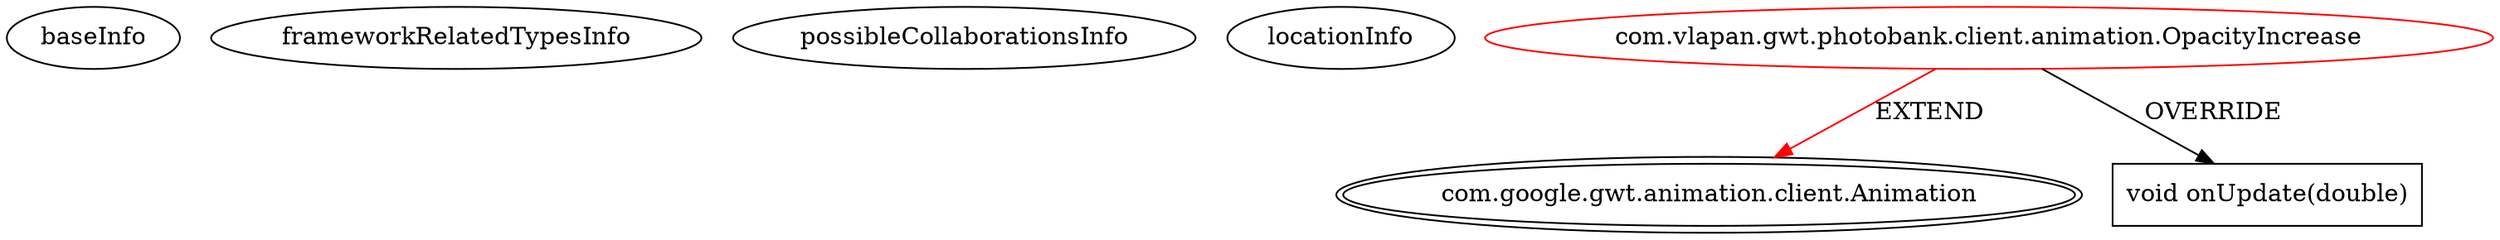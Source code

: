 digraph {
baseInfo[graphId=4588,category="extension_graph",isAnonymous=false,possibleRelation=false]
frameworkRelatedTypesInfo[0="com.google.gwt.animation.client.Animation"]
possibleCollaborationsInfo[]
locationInfo[projectName="vlapan-PhotoBank",filePath="/vlapan-PhotoBank/PhotoBank-master/src/com/vlapan/gwt/photobank/client/animation/OpacityIncrease.java",contextSignature="OpacityIncrease",graphId="4588"]
0[label="com.vlapan.gwt.photobank.client.animation.OpacityIncrease",vertexType="ROOT_CLIENT_CLASS_DECLARATION",isFrameworkType=false,color=red]
1[label="com.google.gwt.animation.client.Animation",vertexType="FRAMEWORK_CLASS_TYPE",isFrameworkType=true,peripheries=2]
2[label="void onUpdate(double)",vertexType="OVERRIDING_METHOD_DECLARATION",isFrameworkType=false,shape=box]
0->1[label="EXTEND",color=red]
0->2[label="OVERRIDE"]
}
